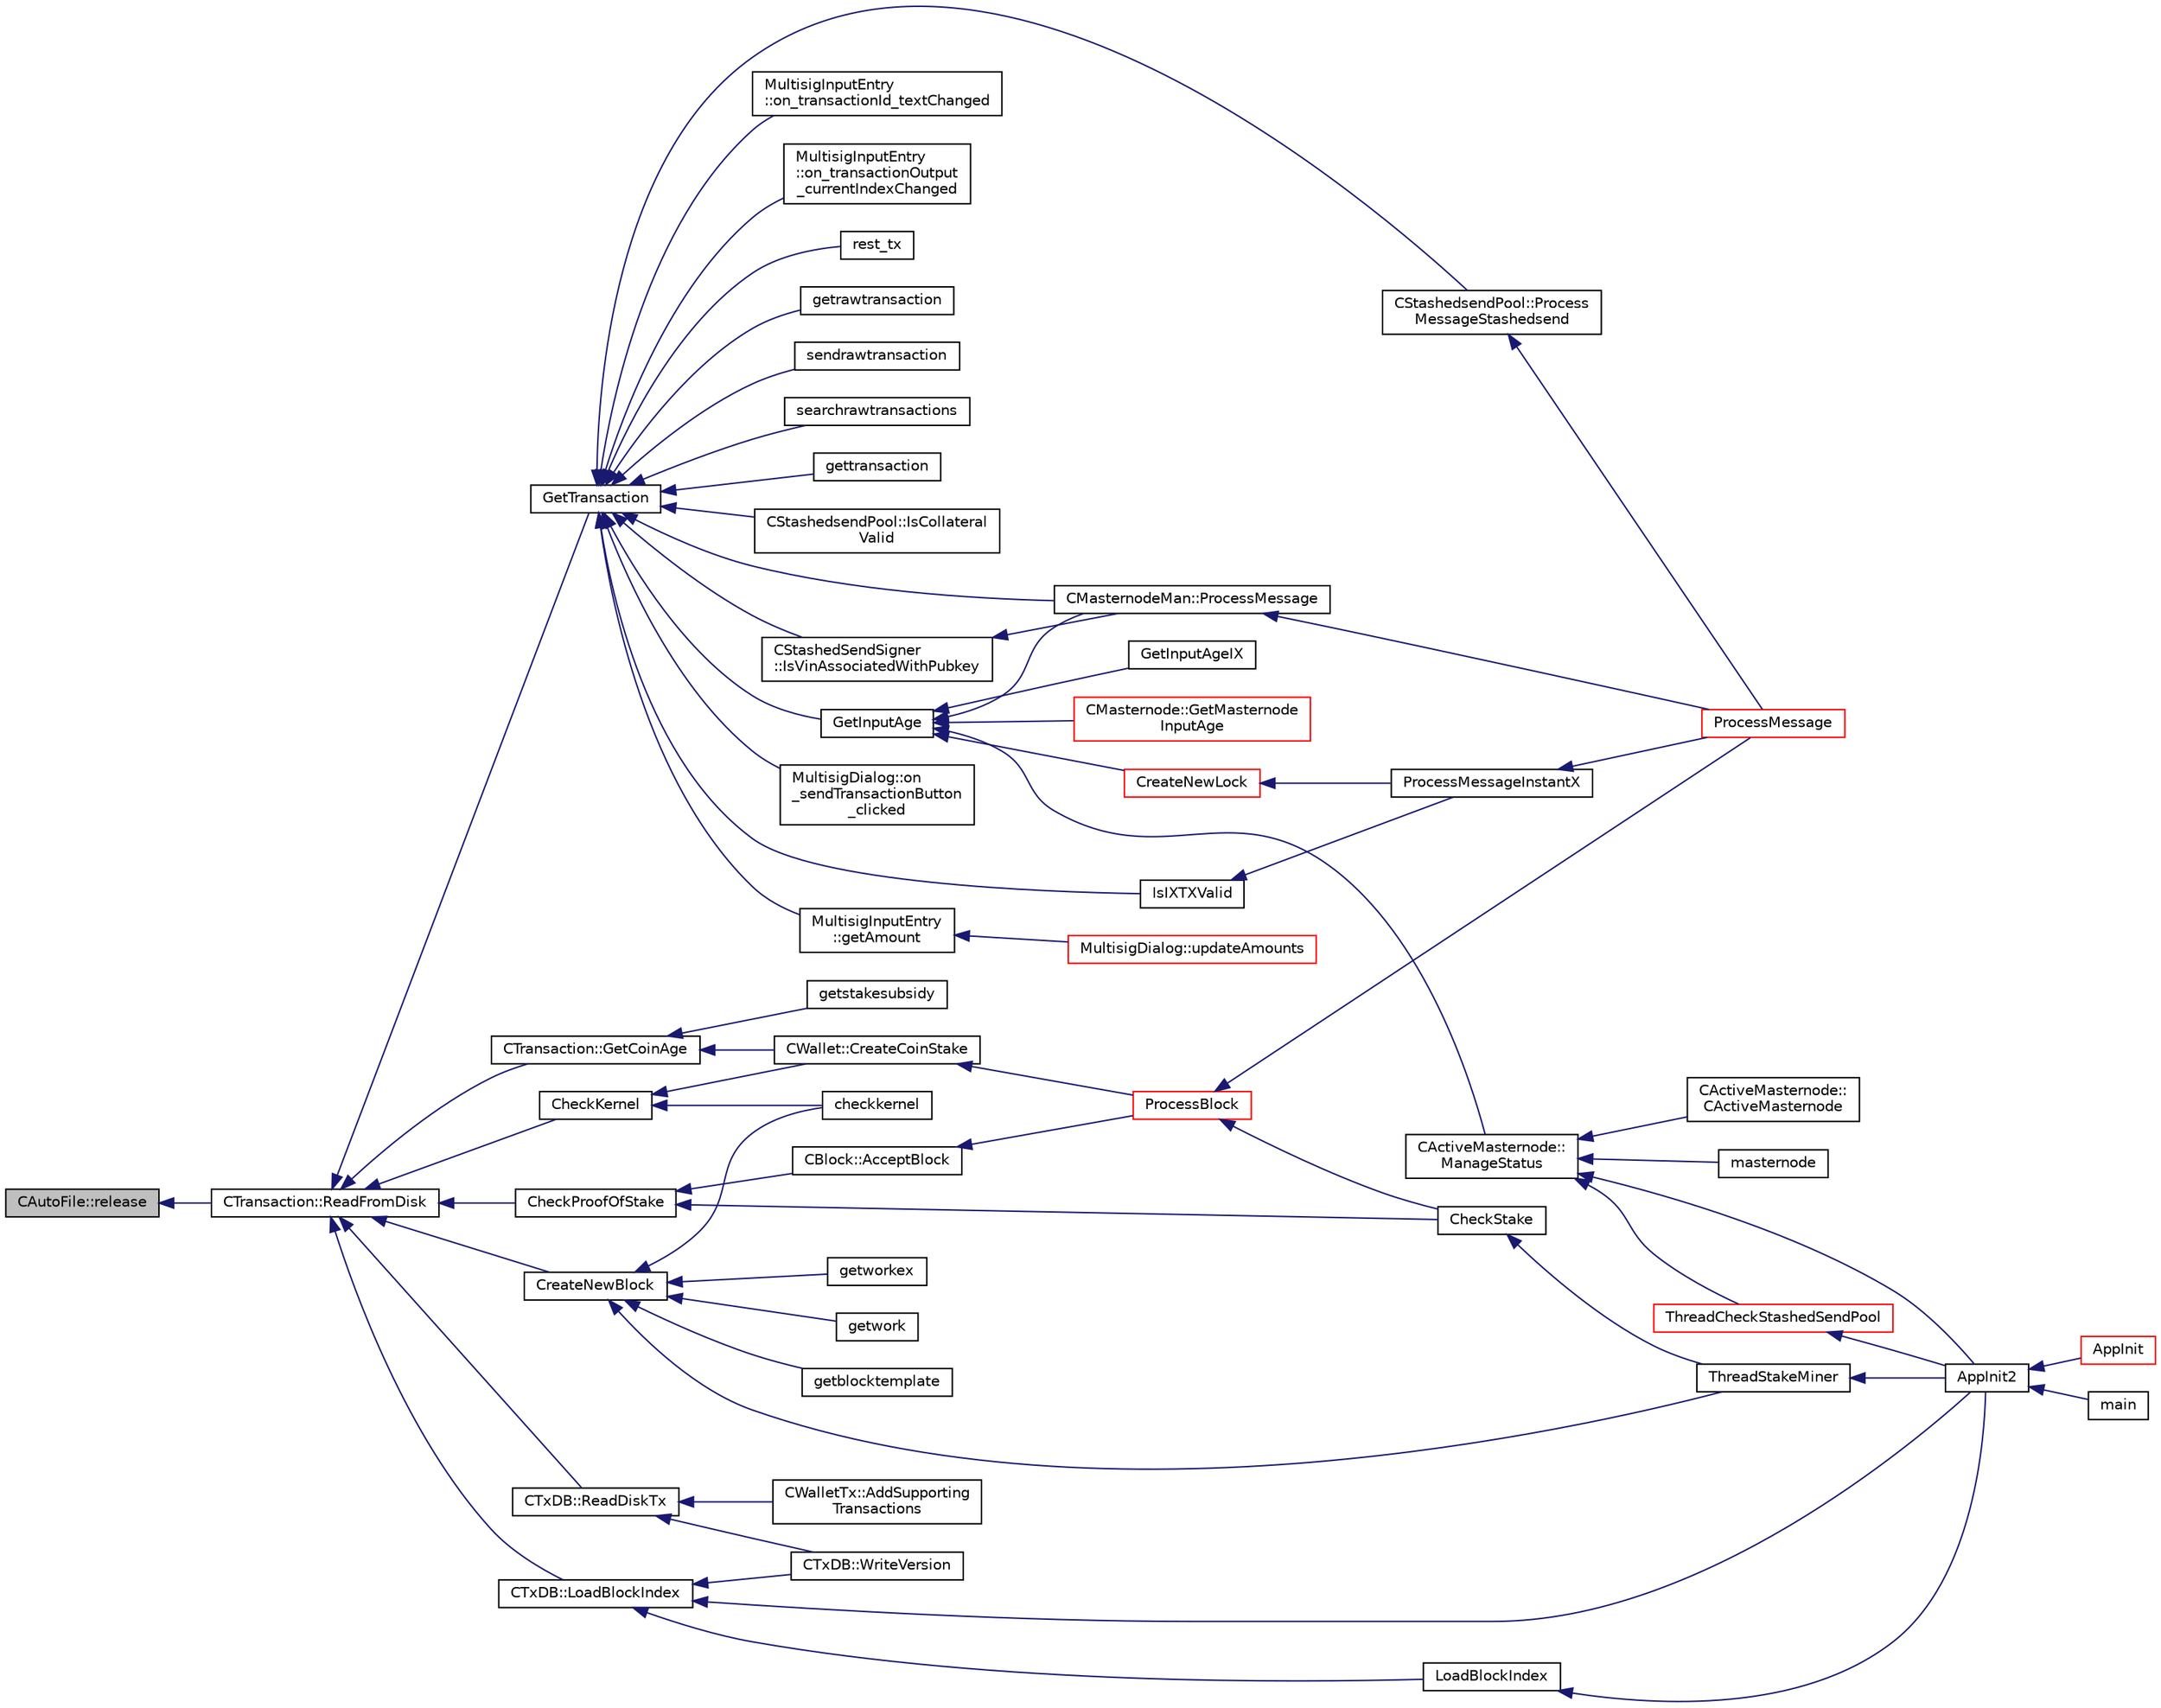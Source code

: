 digraph "CAutoFile::release"
{
  edge [fontname="Helvetica",fontsize="10",labelfontname="Helvetica",labelfontsize="10"];
  node [fontname="Helvetica",fontsize="10",shape=record];
  rankdir="LR";
  Node373 [label="CAutoFile::release",height=0.2,width=0.4,color="black", fillcolor="grey75", style="filled", fontcolor="black"];
  Node373 -> Node374 [dir="back",color="midnightblue",fontsize="10",style="solid",fontname="Helvetica"];
  Node374 [label="CTransaction::ReadFromDisk",height=0.2,width=0.4,color="black", fillcolor="white", style="filled",URL="$df/d43/class_c_transaction.html#ad9d526afecbd816c385343f60c5352fd"];
  Node374 -> Node375 [dir="back",color="midnightblue",fontsize="10",style="solid",fontname="Helvetica"];
  Node375 [label="GetTransaction",height=0.2,width=0.4,color="black", fillcolor="white", style="filled",URL="$d4/dbf/main_8h.html#a7d2a4633e4e0e8e4cb9c881d45a496b5"];
  Node375 -> Node376 [dir="back",color="midnightblue",fontsize="10",style="solid",fontname="Helvetica"];
  Node376 [label="IsIXTXValid",height=0.2,width=0.4,color="black", fillcolor="white", style="filled",URL="$d6/d5f/instantx_8h.html#a091b5dc50769595bb701d5f85ca475e5"];
  Node376 -> Node377 [dir="back",color="midnightblue",fontsize="10",style="solid",fontname="Helvetica"];
  Node377 [label="ProcessMessageInstantX",height=0.2,width=0.4,color="black", fillcolor="white", style="filled",URL="$d6/d5f/instantx_8h.html#aa516cb499ead2691d8ab216a499db5d0"];
  Node377 -> Node378 [dir="back",color="midnightblue",fontsize="10",style="solid",fontname="Helvetica"];
  Node378 [label="ProcessMessage",height=0.2,width=0.4,color="red", fillcolor="white", style="filled",URL="$df/d0a/main_8cpp.html#a8ba92b1a4bce3c835e887a9073d17d8e"];
  Node375 -> Node393 [dir="back",color="midnightblue",fontsize="10",style="solid",fontname="Helvetica"];
  Node393 [label="GetInputAge",height=0.2,width=0.4,color="black", fillcolor="white", style="filled",URL="$d4/dbf/main_8h.html#ae137d76bbcaf8d65fab905889b504e26"];
  Node393 -> Node394 [dir="back",color="midnightblue",fontsize="10",style="solid",fontname="Helvetica"];
  Node394 [label="CActiveMasternode::\lManageStatus",height=0.2,width=0.4,color="black", fillcolor="white", style="filled",URL="$d9/d29/class_c_active_masternode.html#a8004b3b2100da7dcfedbd1e959633e51"];
  Node394 -> Node395 [dir="back",color="midnightblue",fontsize="10",style="solid",fontname="Helvetica"];
  Node395 [label="CActiveMasternode::\lCActiveMasternode",height=0.2,width=0.4,color="black", fillcolor="white", style="filled",URL="$d9/d29/class_c_active_masternode.html#a7ffb946d1b2aad0054d3b3efce8c0543"];
  Node394 -> Node381 [dir="back",color="midnightblue",fontsize="10",style="solid",fontname="Helvetica"];
  Node381 [label="AppInit2",height=0.2,width=0.4,color="black", fillcolor="white", style="filled",URL="$d8/dc0/init_8h.html#a1a4c1bfbf6ba1db77e988b89b9cadfd3",tooltip="Initialize ion. "];
  Node381 -> Node382 [dir="back",color="midnightblue",fontsize="10",style="solid",fontname="Helvetica"];
  Node382 [label="AppInit",height=0.2,width=0.4,color="red", fillcolor="white", style="filled",URL="$d4/d35/iond_8cpp.html#ac59316b767e6984e1285f0531275286b"];
  Node381 -> Node384 [dir="back",color="midnightblue",fontsize="10",style="solid",fontname="Helvetica"];
  Node384 [label="main",height=0.2,width=0.4,color="black", fillcolor="white", style="filled",URL="$d5/d2d/ion_8cpp.html#a0ddf1224851353fc92bfbff6f499fa97"];
  Node394 -> Node392 [dir="back",color="midnightblue",fontsize="10",style="solid",fontname="Helvetica"];
  Node392 [label="masternode",height=0.2,width=0.4,color="black", fillcolor="white", style="filled",URL="$d5/d6b/rpcstashedsend_8cpp.html#a30609e443aeb47c29ed0878d16b1b5e1"];
  Node394 -> Node396 [dir="back",color="midnightblue",fontsize="10",style="solid",fontname="Helvetica"];
  Node396 [label="ThreadCheckStashedSendPool",height=0.2,width=0.4,color="red", fillcolor="white", style="filled",URL="$d9/dbc/stashedsend_8h.html#ab583ddc86effded8432ea5387f77d883"];
  Node396 -> Node381 [dir="back",color="midnightblue",fontsize="10",style="solid",fontname="Helvetica"];
  Node393 -> Node398 [dir="back",color="midnightblue",fontsize="10",style="solid",fontname="Helvetica"];
  Node398 [label="CreateNewLock",height=0.2,width=0.4,color="red", fillcolor="white", style="filled",URL="$d6/d5f/instantx_8h.html#a3774b6dae3dfa0a6c85e3604e742150c"];
  Node398 -> Node377 [dir="back",color="midnightblue",fontsize="10",style="solid",fontname="Helvetica"];
  Node393 -> Node420 [dir="back",color="midnightblue",fontsize="10",style="solid",fontname="Helvetica"];
  Node420 [label="GetInputAgeIX",height=0.2,width=0.4,color="black", fillcolor="white", style="filled",URL="$d4/dbf/main_8h.html#a5c7b9ac7929375148311307df7e446d0"];
  Node393 -> Node421 [dir="back",color="midnightblue",fontsize="10",style="solid",fontname="Helvetica"];
  Node421 [label="CMasternode::GetMasternode\lInputAge",height=0.2,width=0.4,color="red", fillcolor="white", style="filled",URL="$d6/dac/class_c_masternode.html#abc43d7a984d888b6dbc59a667a2fbc17"];
  Node393 -> Node434 [dir="back",color="midnightblue",fontsize="10",style="solid",fontname="Helvetica"];
  Node434 [label="CMasternodeMan::ProcessMessage",height=0.2,width=0.4,color="black", fillcolor="white", style="filled",URL="$dc/d6b/class_c_masternode_man.html#ae3e5d263cebdcd932eca49caeadce9aa"];
  Node434 -> Node378 [dir="back",color="midnightblue",fontsize="10",style="solid",fontname="Helvetica"];
  Node375 -> Node434 [dir="back",color="midnightblue",fontsize="10",style="solid",fontname="Helvetica"];
  Node375 -> Node435 [dir="back",color="midnightblue",fontsize="10",style="solid",fontname="Helvetica"];
  Node435 [label="MultisigDialog::on\l_sendTransactionButton\l_clicked",height=0.2,width=0.4,color="black", fillcolor="white", style="filled",URL="$d4/df4/class_multisig_dialog.html#a71fcf325cb0cde9223eefc62b3b7634b"];
  Node375 -> Node436 [dir="back",color="midnightblue",fontsize="10",style="solid",fontname="Helvetica"];
  Node436 [label="MultisigInputEntry\l::getAmount",height=0.2,width=0.4,color="black", fillcolor="white", style="filled",URL="$d9/d3d/class_multisig_input_entry.html#a0b0e1379adc39ad68ab4a69b428a58f1"];
  Node436 -> Node437 [dir="back",color="midnightblue",fontsize="10",style="solid",fontname="Helvetica"];
  Node437 [label="MultisigDialog::updateAmounts",height=0.2,width=0.4,color="red", fillcolor="white", style="filled",URL="$d4/df4/class_multisig_dialog.html#a379a982d66b016e0e6f43a6d7dc8527a"];
  Node375 -> Node442 [dir="back",color="midnightblue",fontsize="10",style="solid",fontname="Helvetica"];
  Node442 [label="MultisigInputEntry\l::on_transactionId_textChanged",height=0.2,width=0.4,color="black", fillcolor="white", style="filled",URL="$d9/d3d/class_multisig_input_entry.html#a1cb42a240e71f999f06fbf7e4ffbc982"];
  Node375 -> Node443 [dir="back",color="midnightblue",fontsize="10",style="solid",fontname="Helvetica"];
  Node443 [label="MultisigInputEntry\l::on_transactionOutput\l_currentIndexChanged",height=0.2,width=0.4,color="black", fillcolor="white", style="filled",URL="$d9/d3d/class_multisig_input_entry.html#a122ee9305bd98ccb311698169be45941"];
  Node375 -> Node444 [dir="back",color="midnightblue",fontsize="10",style="solid",fontname="Helvetica"];
  Node444 [label="rest_tx",height=0.2,width=0.4,color="black", fillcolor="white", style="filled",URL="$d8/d04/rest_8cpp.html#a6a40ed64db0199226195920c9e92ac33"];
  Node375 -> Node445 [dir="back",color="midnightblue",fontsize="10",style="solid",fontname="Helvetica"];
  Node445 [label="getrawtransaction",height=0.2,width=0.4,color="black", fillcolor="white", style="filled",URL="$dc/da8/rpcrawtransaction_8cpp.html#a12e1b8a05d99d1544e5343c2282cc55a"];
  Node375 -> Node446 [dir="back",color="midnightblue",fontsize="10",style="solid",fontname="Helvetica"];
  Node446 [label="sendrawtransaction",height=0.2,width=0.4,color="black", fillcolor="white", style="filled",URL="$dc/da8/rpcrawtransaction_8cpp.html#ad5aad44f890060f42efb49acf349511e"];
  Node375 -> Node447 [dir="back",color="midnightblue",fontsize="10",style="solid",fontname="Helvetica"];
  Node447 [label="searchrawtransactions",height=0.2,width=0.4,color="black", fillcolor="white", style="filled",URL="$dc/da8/rpcrawtransaction_8cpp.html#ae119520f4c7a75fcaf31fbfaf8dff482"];
  Node375 -> Node448 [dir="back",color="midnightblue",fontsize="10",style="solid",fontname="Helvetica"];
  Node448 [label="gettransaction",height=0.2,width=0.4,color="black", fillcolor="white", style="filled",URL="$df/d1d/rpcwallet_8cpp.html#a845c15a1402787fcf2cc021111ea89f5"];
  Node375 -> Node449 [dir="back",color="midnightblue",fontsize="10",style="solid",fontname="Helvetica"];
  Node449 [label="CStashedsendPool::Process\lMessageStashedsend",height=0.2,width=0.4,color="black", fillcolor="white", style="filled",URL="$dd/d8a/class_c_stashedsend_pool.html#a62b472a4e4b1e634bc2e8621be17888e",tooltip="Process a Stashedsend message using the Stashedsend protocol. "];
  Node449 -> Node378 [dir="back",color="midnightblue",fontsize="10",style="solid",fontname="Helvetica"];
  Node375 -> Node450 [dir="back",color="midnightblue",fontsize="10",style="solid",fontname="Helvetica"];
  Node450 [label="CStashedsendPool::IsCollateral\lValid",height=0.2,width=0.4,color="black", fillcolor="white", style="filled",URL="$dd/d8a/class_c_stashedsend_pool.html#a953b684a05b58919c45c8c6f159b0b14",tooltip="If the collateral is valid given by a client. "];
  Node375 -> Node451 [dir="back",color="midnightblue",fontsize="10",style="solid",fontname="Helvetica"];
  Node451 [label="CStashedSendSigner\l::IsVinAssociatedWithPubkey",height=0.2,width=0.4,color="black", fillcolor="white", style="filled",URL="$da/d0a/class_c_stashed_send_signer.html#aaca192c63b69266a4ac439051d3bbf58",tooltip="Is the inputs associated with this public key? (and there is 20000 ION - checking if valid masternode..."];
  Node451 -> Node434 [dir="back",color="midnightblue",fontsize="10",style="solid",fontname="Helvetica"];
  Node374 -> Node452 [dir="back",color="midnightblue",fontsize="10",style="solid",fontname="Helvetica"];
  Node452 [label="CTransaction::GetCoinAge",height=0.2,width=0.4,color="black", fillcolor="white", style="filled",URL="$df/d43/class_c_transaction.html#a9b8a5319a7f83f13c7021715346e473f"];
  Node452 -> Node453 [dir="back",color="midnightblue",fontsize="10",style="solid",fontname="Helvetica"];
  Node453 [label="getstakesubsidy",height=0.2,width=0.4,color="black", fillcolor="white", style="filled",URL="$d4/ddd/rpcmining_8cpp.html#a389f62bd448bb24933a1ea8920411d7e"];
  Node452 -> Node454 [dir="back",color="midnightblue",fontsize="10",style="solid",fontname="Helvetica"];
  Node454 [label="CWallet::CreateCoinStake",height=0.2,width=0.4,color="black", fillcolor="white", style="filled",URL="$d2/de5/class_c_wallet.html#a644df129468440aa36f49ca3716a3c19"];
  Node454 -> Node424 [dir="back",color="midnightblue",fontsize="10",style="solid",fontname="Helvetica"];
  Node424 [label="ProcessBlock",height=0.2,width=0.4,color="red", fillcolor="white", style="filled",URL="$d4/dbf/main_8h.html#a7c8a7be3439bb5e1e40548a332a3cf29"];
  Node424 -> Node378 [dir="back",color="midnightblue",fontsize="10",style="solid",fontname="Helvetica"];
  Node424 -> Node431 [dir="back",color="midnightblue",fontsize="10",style="solid",fontname="Helvetica"];
  Node431 [label="CheckStake",height=0.2,width=0.4,color="black", fillcolor="white", style="filled",URL="$de/d13/miner_8h.html#a68be4bcfa03b86095641eac5ca996fed",tooltip="Check mined proof-of-stake block. "];
  Node431 -> Node432 [dir="back",color="midnightblue",fontsize="10",style="solid",fontname="Helvetica"];
  Node432 [label="ThreadStakeMiner",height=0.2,width=0.4,color="black", fillcolor="white", style="filled",URL="$d6/de3/miner_8cpp.html#a31faece5ef0e403969b3d3debd79b352"];
  Node432 -> Node381 [dir="back",color="midnightblue",fontsize="10",style="solid",fontname="Helvetica"];
  Node374 -> Node455 [dir="back",color="midnightblue",fontsize="10",style="solid",fontname="Helvetica"];
  Node455 [label="CreateNewBlock",height=0.2,width=0.4,color="black", fillcolor="white", style="filled",URL="$de/d13/miner_8h.html#aca0de7d757e027c2b08bd101c68c1549"];
  Node455 -> Node432 [dir="back",color="midnightblue",fontsize="10",style="solid",fontname="Helvetica"];
  Node455 -> Node456 [dir="back",color="midnightblue",fontsize="10",style="solid",fontname="Helvetica"];
  Node456 [label="checkkernel",height=0.2,width=0.4,color="black", fillcolor="white", style="filled",URL="$d4/ddd/rpcmining_8cpp.html#a36ee2284a7252841b8a62a9531b6acbc"];
  Node455 -> Node429 [dir="back",color="midnightblue",fontsize="10",style="solid",fontname="Helvetica"];
  Node429 [label="getworkex",height=0.2,width=0.4,color="black", fillcolor="white", style="filled",URL="$d4/ddd/rpcmining_8cpp.html#aa40f86dc468a3f2ef4a3bba99e20a069"];
  Node455 -> Node430 [dir="back",color="midnightblue",fontsize="10",style="solid",fontname="Helvetica"];
  Node430 [label="getwork",height=0.2,width=0.4,color="black", fillcolor="white", style="filled",URL="$d4/ddd/rpcmining_8cpp.html#a356be62c93d38267a7da9e1cb644d547"];
  Node455 -> Node457 [dir="back",color="midnightblue",fontsize="10",style="solid",fontname="Helvetica"];
  Node457 [label="getblocktemplate",height=0.2,width=0.4,color="black", fillcolor="white", style="filled",URL="$d4/ddd/rpcmining_8cpp.html#a27347eecedd59156c914fcb5ce488f9a"];
  Node374 -> Node458 [dir="back",color="midnightblue",fontsize="10",style="solid",fontname="Helvetica"];
  Node458 [label="CheckProofOfStake",height=0.2,width=0.4,color="black", fillcolor="white", style="filled",URL="$d4/dd4/stake_8h.html#a01e09fbdb926d4581ea48c4cf2f337a1"];
  Node458 -> Node459 [dir="back",color="midnightblue",fontsize="10",style="solid",fontname="Helvetica"];
  Node459 [label="CBlock::AcceptBlock",height=0.2,width=0.4,color="black", fillcolor="white", style="filled",URL="$d3/d51/class_c_block.html#a3f990a713116bd15c1f221c88b012ccf"];
  Node459 -> Node424 [dir="back",color="midnightblue",fontsize="10",style="solid",fontname="Helvetica"];
  Node458 -> Node431 [dir="back",color="midnightblue",fontsize="10",style="solid",fontname="Helvetica"];
  Node374 -> Node460 [dir="back",color="midnightblue",fontsize="10",style="solid",fontname="Helvetica"];
  Node460 [label="CheckKernel",height=0.2,width=0.4,color="black", fillcolor="white", style="filled",URL="$d4/dd4/stake_8h.html#a65bf2727fbb2781621c1b66999fb0f98"];
  Node460 -> Node456 [dir="back",color="midnightblue",fontsize="10",style="solid",fontname="Helvetica"];
  Node460 -> Node454 [dir="back",color="midnightblue",fontsize="10",style="solid",fontname="Helvetica"];
  Node374 -> Node461 [dir="back",color="midnightblue",fontsize="10",style="solid",fontname="Helvetica"];
  Node461 [label="CTxDB::ReadDiskTx",height=0.2,width=0.4,color="black", fillcolor="white", style="filled",URL="$d9/d8d/class_c_tx_d_b.html#a32d0e546eee99724776352dd4bf0ae79"];
  Node461 -> Node462 [dir="back",color="midnightblue",fontsize="10",style="solid",fontname="Helvetica"];
  Node462 [label="CTxDB::WriteVersion",height=0.2,width=0.4,color="black", fillcolor="white", style="filled",URL="$d9/d8d/class_c_tx_d_b.html#aa30dbf235b1c229896097e1eb1ea9520"];
  Node461 -> Node463 [dir="back",color="midnightblue",fontsize="10",style="solid",fontname="Helvetica"];
  Node463 [label="CWalletTx::AddSupporting\lTransactions",height=0.2,width=0.4,color="black", fillcolor="white", style="filled",URL="$d6/d53/class_c_wallet_tx.html#a3594f3eabada273c1eb9ab25da38d204"];
  Node374 -> Node464 [dir="back",color="midnightblue",fontsize="10",style="solid",fontname="Helvetica"];
  Node464 [label="CTxDB::LoadBlockIndex",height=0.2,width=0.4,color="black", fillcolor="white", style="filled",URL="$d9/d8d/class_c_tx_d_b.html#abcb9df0821d996f811f6604b452a26a0"];
  Node464 -> Node381 [dir="back",color="midnightblue",fontsize="10",style="solid",fontname="Helvetica"];
  Node464 -> Node465 [dir="back",color="midnightblue",fontsize="10",style="solid",fontname="Helvetica"];
  Node465 [label="LoadBlockIndex",height=0.2,width=0.4,color="black", fillcolor="white", style="filled",URL="$d4/dbf/main_8h.html#a367f303d34b8a5501ac4d77bebab578c"];
  Node465 -> Node381 [dir="back",color="midnightblue",fontsize="10",style="solid",fontname="Helvetica"];
  Node464 -> Node462 [dir="back",color="midnightblue",fontsize="10",style="solid",fontname="Helvetica"];
}
